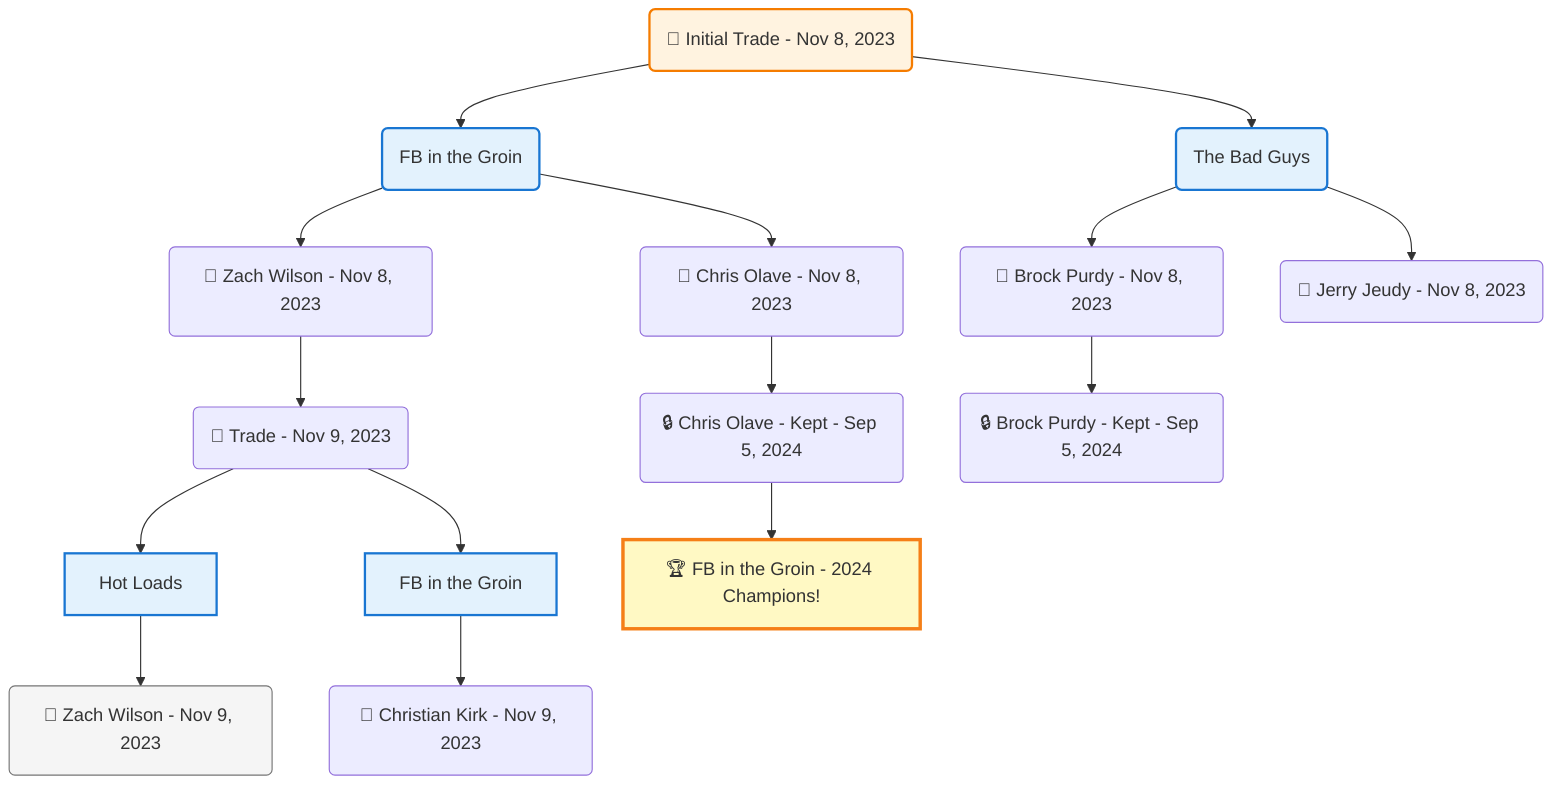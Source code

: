 flowchart TD

    TRADE_MAIN("🔄 Initial Trade - Nov 8, 2023")
    TEAM_1("FB in the Groin")
    TEAM_2("The Bad Guys")
    NODE_0a1485a5-a2d9-4007-b6af-215ab4a0b28f("🔄 Zach Wilson - Nov 8, 2023")
    TRADE_0c0375a0-ef49-4d11-9812-317bc4fb1091_3("🔄 Trade - Nov 9, 2023")
    TEAM_8e9f18ff-62c3-40e8-bb10-32f74cf4ee33_4["Hot Loads"]
    NODE_aa6fa53b-2c3b-49cd-9a88-8262c6d3d066("🔄 Zach Wilson - Nov 9, 2023")
    TEAM_f483ecf1-cd17-4991-854b-e52dfc957b45_5["FB in the Groin"]
    NODE_621119b5-adbd-4b97-9982-7deb216982ea("🔄 Christian Kirk - Nov 9, 2023")
    NODE_81308adc-8bb6-43fe-a3e0-8f5a18ab76b4("🔄 Brock Purdy - Nov 8, 2023")
    NODE_c8009533-1d69-4df2-aecc-3a409fa78941("🔒 Brock Purdy - Kept - Sep 5, 2024")
    NODE_64133a3e-5b41-41a4-9a1e-97f6cc6de114("🔄 Jerry Jeudy - Nov 8, 2023")
    NODE_c8b8b145-a006-44e6-9a8a-b8546978fe55("🔄 Chris Olave - Nov 8, 2023")
    NODE_d49c1611-d3f5-45aa-9146-b0170aa38bb3("🔒 Chris Olave - Kept - Sep 5, 2024")
    CHAMP_f483ecf1-cd17-4991-854b-e52dfc957b45_2024["🏆 FB in the Groin - 2024 Champions!"]

    TRADE_MAIN --> TEAM_1
    TRADE_MAIN --> TEAM_2
    TEAM_1 --> NODE_0a1485a5-a2d9-4007-b6af-215ab4a0b28f
    NODE_0a1485a5-a2d9-4007-b6af-215ab4a0b28f --> TRADE_0c0375a0-ef49-4d11-9812-317bc4fb1091_3
    TRADE_0c0375a0-ef49-4d11-9812-317bc4fb1091_3 --> TEAM_8e9f18ff-62c3-40e8-bb10-32f74cf4ee33_4
    TEAM_8e9f18ff-62c3-40e8-bb10-32f74cf4ee33_4 --> NODE_aa6fa53b-2c3b-49cd-9a88-8262c6d3d066
    TRADE_0c0375a0-ef49-4d11-9812-317bc4fb1091_3 --> TEAM_f483ecf1-cd17-4991-854b-e52dfc957b45_5
    TEAM_f483ecf1-cd17-4991-854b-e52dfc957b45_5 --> NODE_621119b5-adbd-4b97-9982-7deb216982ea
    TEAM_2 --> NODE_81308adc-8bb6-43fe-a3e0-8f5a18ab76b4
    NODE_81308adc-8bb6-43fe-a3e0-8f5a18ab76b4 --> NODE_c8009533-1d69-4df2-aecc-3a409fa78941
    TEAM_2 --> NODE_64133a3e-5b41-41a4-9a1e-97f6cc6de114
    TEAM_1 --> NODE_c8b8b145-a006-44e6-9a8a-b8546978fe55
    NODE_c8b8b145-a006-44e6-9a8a-b8546978fe55 --> NODE_d49c1611-d3f5-45aa-9146-b0170aa38bb3
    NODE_d49c1611-d3f5-45aa-9146-b0170aa38bb3 --> CHAMP_f483ecf1-cd17-4991-854b-e52dfc957b45_2024

    %% Node styling
    classDef teamNode fill:#e3f2fd,stroke:#1976d2,stroke-width:2px
    classDef tradeNode fill:#fff3e0,stroke:#f57c00,stroke-width:2px
    classDef playerNode fill:#f3e5f5,stroke:#7b1fa2,stroke-width:1px
    classDef nonRootPlayerNode fill:#f5f5f5,stroke:#757575,stroke-width:1px
    classDef endNode fill:#ffebee,stroke:#c62828,stroke-width:2px
    classDef waiverNode fill:#e8f5e8,stroke:#388e3c,stroke-width:2px
    classDef championshipNode fill:#fff9c4,stroke:#f57f17,stroke-width:3px

    class TEAM_1,TEAM_2,TEAM_8e9f18ff-62c3-40e8-bb10-32f74cf4ee33_4,TEAM_f483ecf1-cd17-4991-854b-e52dfc957b45_5 teamNode
    class CHAMP_f483ecf1-cd17-4991-854b-e52dfc957b45_2024 championshipNode
    class NODE_aa6fa53b-2c3b-49cd-9a88-8262c6d3d066 nonRootPlayerNode
    class TRADE_MAIN tradeNode